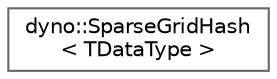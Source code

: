 digraph "Graphical Class Hierarchy"
{
 // LATEX_PDF_SIZE
  bgcolor="transparent";
  edge [fontname=Helvetica,fontsize=10,labelfontname=Helvetica,labelfontsize=10];
  node [fontname=Helvetica,fontsize=10,shape=box,height=0.2,width=0.4];
  rankdir="LR";
  Node0 [id="Node000000",label="dyno::SparseGridHash\l\< TDataType \>",height=0.2,width=0.4,color="grey40", fillcolor="white", style="filled",URL="$classdyno_1_1_sparse_grid_hash.html",tooltip=" "];
}
